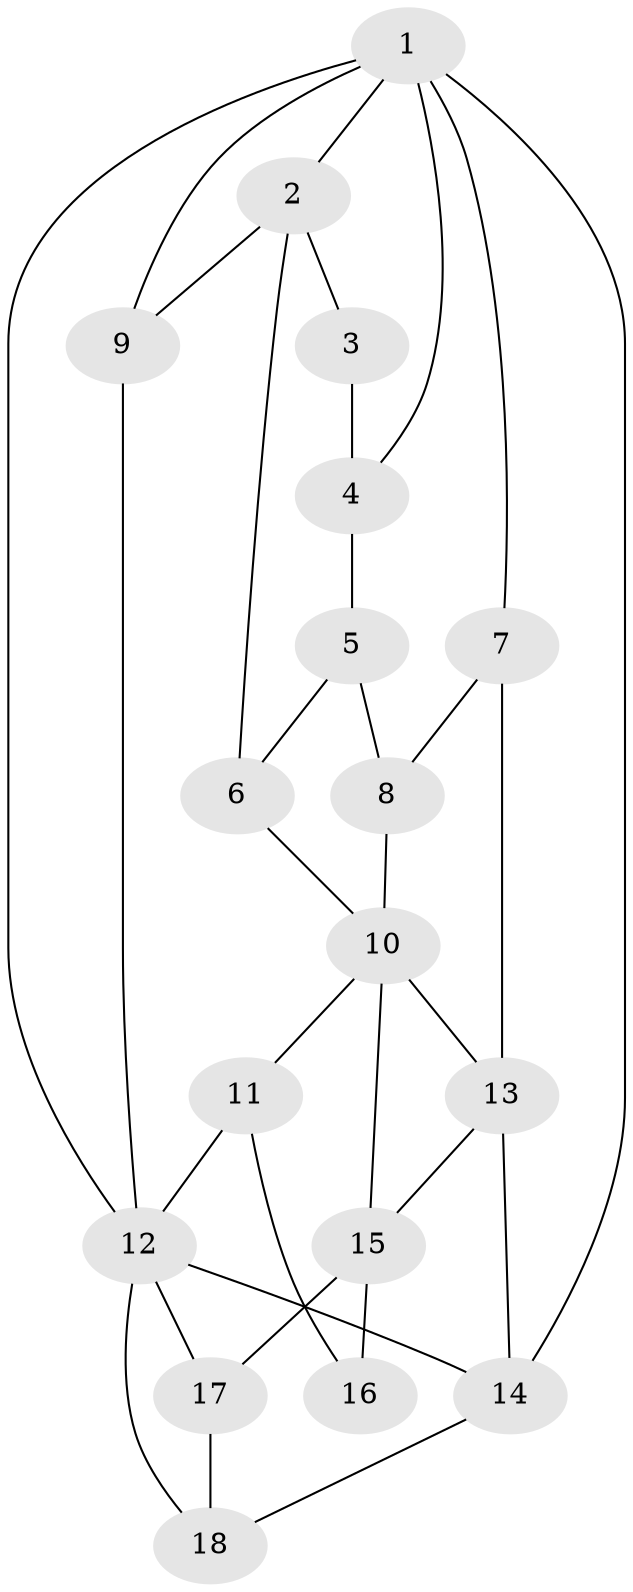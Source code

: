 // original degree distribution, {3: 0.03508771929824561, 5: 0.5964912280701754, 4: 0.21052631578947367, 6: 0.15789473684210525}
// Generated by graph-tools (version 1.1) at 2025/54/03/04/25 22:54:23]
// undirected, 18 vertices, 32 edges
graph export_dot {
  node [color=gray90,style=filled];
  1;
  2;
  3;
  4;
  5;
  6;
  7;
  8;
  9;
  10;
  11;
  12;
  13;
  14;
  15;
  16;
  17;
  18;
  1 -- 2 [weight=1.0];
  1 -- 4 [weight=1.0];
  1 -- 7 [weight=1.0];
  1 -- 9 [weight=1.0];
  1 -- 12 [weight=1.0];
  1 -- 14 [weight=1.0];
  2 -- 3 [weight=2.0];
  2 -- 6 [weight=2.0];
  2 -- 9 [weight=1.0];
  3 -- 4 [weight=1.0];
  4 -- 5 [weight=1.0];
  5 -- 6 [weight=2.0];
  5 -- 8 [weight=1.0];
  6 -- 10 [weight=2.0];
  7 -- 8 [weight=2.0];
  7 -- 13 [weight=2.0];
  8 -- 10 [weight=3.0];
  9 -- 12 [weight=1.0];
  10 -- 11 [weight=1.0];
  10 -- 13 [weight=1.0];
  10 -- 15 [weight=1.0];
  11 -- 12 [weight=2.0];
  11 -- 16 [weight=1.0];
  12 -- 14 [weight=1.0];
  12 -- 17 [weight=1.0];
  12 -- 18 [weight=1.0];
  13 -- 14 [weight=2.0];
  13 -- 15 [weight=1.0];
  14 -- 18 [weight=1.0];
  15 -- 16 [weight=2.0];
  15 -- 17 [weight=1.0];
  17 -- 18 [weight=4.0];
}
